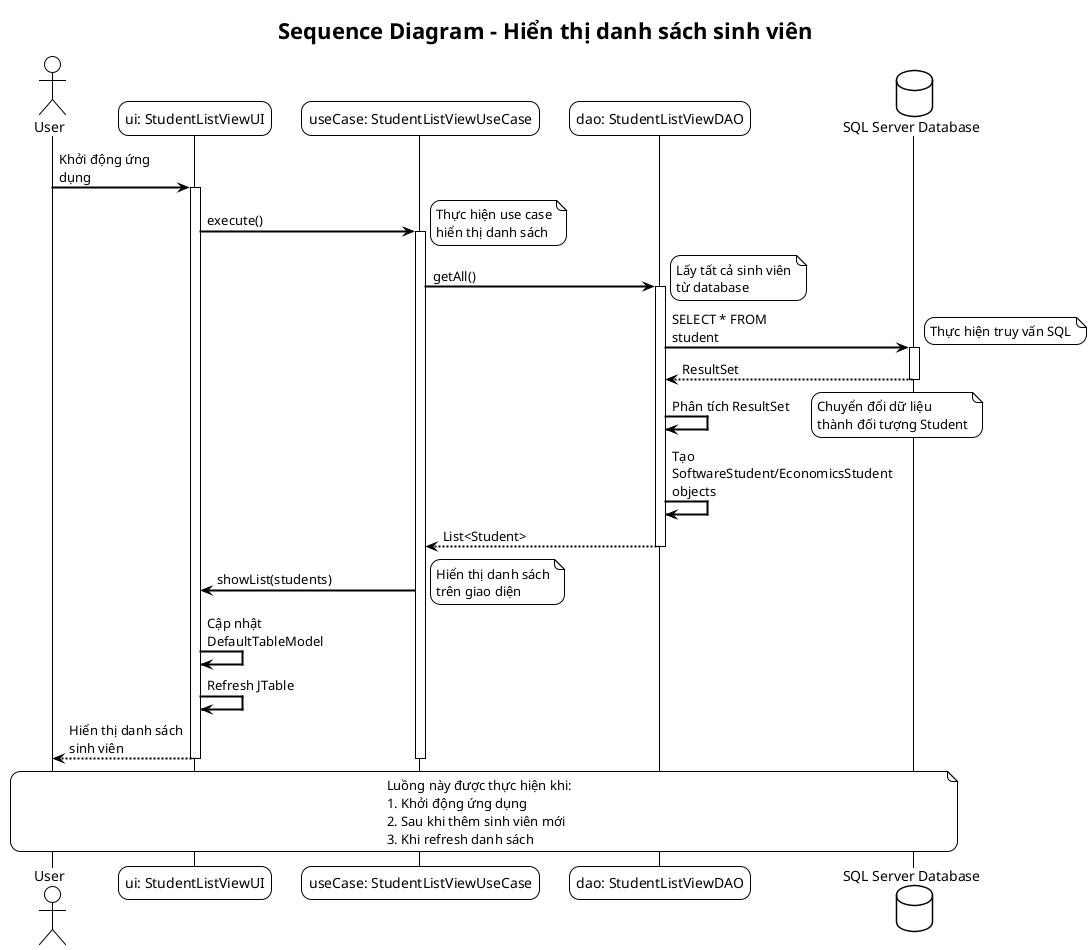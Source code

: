 @startuml ShowStudentListSequence

!theme plain
skinparam sequenceArrowThickness 2
skinparam roundcorner 20
skinparam maxmessagesize 120

title "Sequence Diagram - Hiển thị danh sách sinh viên"

actor User
participant "ui: StudentListViewUI" as UI
participant "useCase: StudentListViewUseCase" as UseCase
participant "dao: StudentListViewDAO" as DAO
database "SQL Server Database" as DB

User -> UI: Khởi động ứng dụng
activate UI

UI -> UseCase: execute()
activate UseCase
note right: Thực hiện use case\nhiển thị danh sách

UseCase -> DAO: getAll()
activate DAO
note right: Lấy tất cả sinh viên\ntừ database

DAO -> DB: SELECT * FROM student
activate DB
note right: Thực hiện truy vấn SQL
DB --> DAO: ResultSet
deactivate DB

DAO -> DAO: Phân tích ResultSet
note right: Chuyển đổi dữ liệu\nthành đối tượng Student

DAO -> DAO: Tạo SoftwareStudent/EconomicsStudent objects
DAO --> UseCase: List<Student>
deactivate DAO

UseCase -> UI: showList(students)
note right: Hiển thị danh sách\ntrên giao diện

UI -> UI: Cập nhật DefaultTableModel
UI -> UI: Refresh JTable
UI --> User: Hiển thị danh sách sinh viên
deactivate UseCase
deactivate UI

note over User, DB
    Luồng này được thực hiện khi:
    1. Khởi động ứng dụng
    2. Sau khi thêm sinh viên mới
    3. Khi refresh danh sách
end note

@enduml
